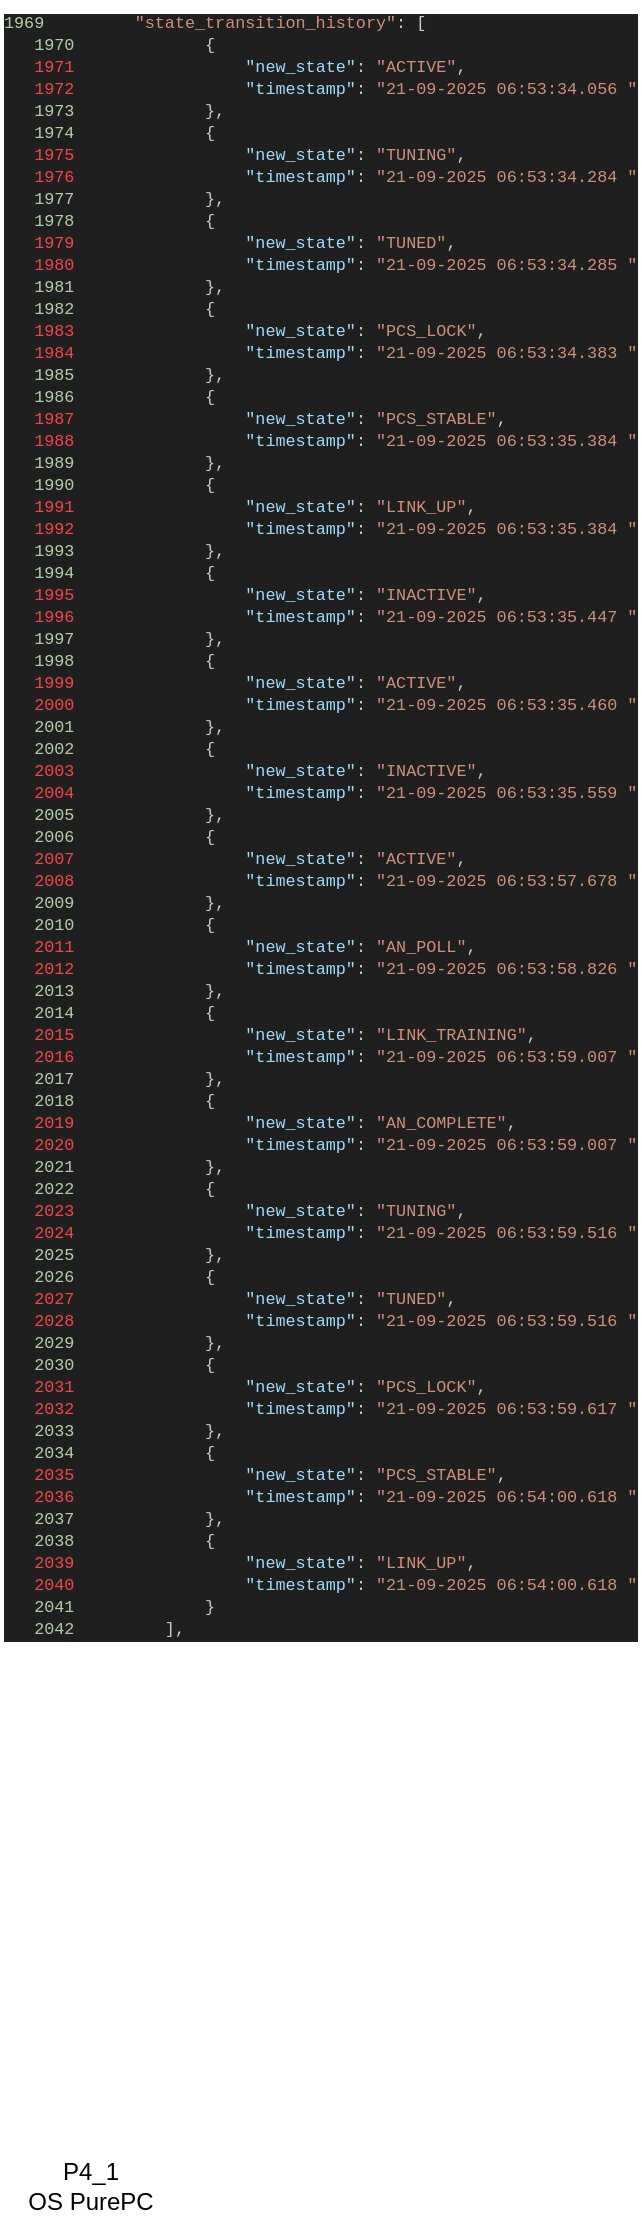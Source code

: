 <mxfile version="28.2.4">
  <diagram name="Page-1" id="SmlUBMyBDF8FT3aRErR4">
    <mxGraphModel dx="778" dy="478" grid="1" gridSize="10" guides="1" tooltips="1" connect="1" arrows="1" fold="1" page="1" pageScale="1" pageWidth="850" pageHeight="1100" math="0" shadow="0">
      <root>
        <mxCell id="0" />
        <mxCell id="1" parent="0" />
        <mxCell id="3XPpPY8xGiahGSAWAG1P-2" value="&lt;div style=&quot;color: #cccccc;background-color: #1f1f1f;font-family: Consolas, &#39;Courier New&#39;, monospace;font-weight: normal;font-size: 8.4px;line-height: 11px;white-space: pre;&quot;&gt;&lt;div&gt;&lt;span style=&quot;color: #b5cea8;&quot;&gt;1969&lt;/span&gt;&lt;span style=&quot;color: #cccccc;&quot;&gt; &amp;nbsp; &amp;nbsp; &amp;nbsp; &amp;nbsp; &lt;/span&gt;&lt;span style=&quot;color: #ce9178;&quot;&gt;&quot;state_transition_history&quot;&lt;/span&gt;&lt;span style=&quot;color: #cccccc;&quot;&gt;: [&lt;/span&gt;&lt;/div&gt;&lt;div&gt;&lt;span style=&quot;color: #cccccc;&quot;&gt;&amp;nbsp; &amp;nbsp;&lt;/span&gt;&lt;span style=&quot;color: #b5cea8;&quot;&gt;1970&lt;/span&gt;&lt;span style=&quot;color: #cccccc;&quot;&gt; &amp;nbsp; &amp;nbsp; &amp;nbsp; &amp;nbsp; &amp;nbsp; &amp;nbsp; {&lt;/span&gt;&lt;/div&gt;&lt;div&gt;&lt;span style=&quot;color: #cccccc;&quot;&gt;&amp;nbsp; &amp;nbsp;&lt;/span&gt;&lt;span style=&quot;color: #f44747;&quot;&gt;1971&lt;/span&gt;&lt;span style=&quot;color: #cccccc;&quot;&gt; &amp;nbsp; &amp;nbsp; &amp;nbsp; &amp;nbsp; &amp;nbsp; &amp;nbsp; &amp;nbsp; &amp;nbsp; &lt;/span&gt;&lt;span style=&quot;color: #9cdcfe;&quot;&gt;&quot;new_state&quot;&lt;/span&gt;&lt;span style=&quot;color: #cccccc;&quot;&gt;: &lt;/span&gt;&lt;span style=&quot;color: #ce9178;&quot;&gt;&quot;ACTIVE&quot;&lt;/span&gt;&lt;span style=&quot;color: #cccccc;&quot;&gt;,&lt;/span&gt;&lt;/div&gt;&lt;div&gt;&lt;span style=&quot;color: #cccccc;&quot;&gt;&amp;nbsp; &amp;nbsp;&lt;/span&gt;&lt;span style=&quot;color: #f44747;&quot;&gt;1972&lt;/span&gt;&lt;span style=&quot;color: #cccccc;&quot;&gt; &amp;nbsp; &amp;nbsp; &amp;nbsp; &amp;nbsp; &amp;nbsp; &amp;nbsp; &amp;nbsp; &amp;nbsp; &lt;/span&gt;&lt;span style=&quot;color: #9cdcfe;&quot;&gt;&quot;timestamp&quot;&lt;/span&gt;&lt;span style=&quot;color: #cccccc;&quot;&gt;: &lt;/span&gt;&lt;span style=&quot;color: #ce9178;&quot;&gt;&quot;21-09-2025 06:53:34.056 &quot;&lt;/span&gt;&lt;/div&gt;&lt;div&gt;&lt;span style=&quot;color: #cccccc;&quot;&gt;&amp;nbsp; &amp;nbsp;&lt;/span&gt;&lt;span style=&quot;color: #b5cea8;&quot;&gt;1973&lt;/span&gt;&lt;span style=&quot;color: #cccccc;&quot;&gt; &amp;nbsp; &amp;nbsp; &amp;nbsp; &amp;nbsp; &amp;nbsp; &amp;nbsp; },&lt;/span&gt;&lt;/div&gt;&lt;div&gt;&lt;span style=&quot;color: #cccccc;&quot;&gt;&amp;nbsp; &amp;nbsp;&lt;/span&gt;&lt;span style=&quot;color: #b5cea8;&quot;&gt;1974&lt;/span&gt;&lt;span style=&quot;color: #cccccc;&quot;&gt; &amp;nbsp; &amp;nbsp; &amp;nbsp; &amp;nbsp; &amp;nbsp; &amp;nbsp; {&lt;/span&gt;&lt;/div&gt;&lt;div&gt;&lt;span style=&quot;color: #cccccc;&quot;&gt;&amp;nbsp; &amp;nbsp;&lt;/span&gt;&lt;span style=&quot;color: #f44747;&quot;&gt;1975&lt;/span&gt;&lt;span style=&quot;color: #cccccc;&quot;&gt; &amp;nbsp; &amp;nbsp; &amp;nbsp; &amp;nbsp; &amp;nbsp; &amp;nbsp; &amp;nbsp; &amp;nbsp; &lt;/span&gt;&lt;span style=&quot;color: #9cdcfe;&quot;&gt;&quot;new_state&quot;&lt;/span&gt;&lt;span style=&quot;color: #cccccc;&quot;&gt;: &lt;/span&gt;&lt;span style=&quot;color: #ce9178;&quot;&gt;&quot;TUNING&quot;&lt;/span&gt;&lt;span style=&quot;color: #cccccc;&quot;&gt;,&lt;/span&gt;&lt;/div&gt;&lt;div&gt;&lt;span style=&quot;color: #cccccc;&quot;&gt;&amp;nbsp; &amp;nbsp;&lt;/span&gt;&lt;span style=&quot;color: #f44747;&quot;&gt;1976&lt;/span&gt;&lt;span style=&quot;color: #cccccc;&quot;&gt; &amp;nbsp; &amp;nbsp; &amp;nbsp; &amp;nbsp; &amp;nbsp; &amp;nbsp; &amp;nbsp; &amp;nbsp; &lt;/span&gt;&lt;span style=&quot;color: #9cdcfe;&quot;&gt;&quot;timestamp&quot;&lt;/span&gt;&lt;span style=&quot;color: #cccccc;&quot;&gt;: &lt;/span&gt;&lt;span style=&quot;color: #ce9178;&quot;&gt;&quot;21-09-2025 06:53:34.284 &quot;&lt;/span&gt;&lt;/div&gt;&lt;div&gt;&lt;span style=&quot;color: #cccccc;&quot;&gt;&amp;nbsp; &amp;nbsp;&lt;/span&gt;&lt;span style=&quot;color: #b5cea8;&quot;&gt;1977&lt;/span&gt;&lt;span style=&quot;color: #cccccc;&quot;&gt; &amp;nbsp; &amp;nbsp; &amp;nbsp; &amp;nbsp; &amp;nbsp; &amp;nbsp; },&lt;/span&gt;&lt;/div&gt;&lt;div&gt;&lt;span style=&quot;color: #cccccc;&quot;&gt;&amp;nbsp; &amp;nbsp;&lt;/span&gt;&lt;span style=&quot;color: #b5cea8;&quot;&gt;1978&lt;/span&gt;&lt;span style=&quot;color: #cccccc;&quot;&gt; &amp;nbsp; &amp;nbsp; &amp;nbsp; &amp;nbsp; &amp;nbsp; &amp;nbsp; {&lt;/span&gt;&lt;/div&gt;&lt;div&gt;&lt;span style=&quot;color: #cccccc;&quot;&gt;&amp;nbsp; &amp;nbsp;&lt;/span&gt;&lt;span style=&quot;color: #f44747;&quot;&gt;1979&lt;/span&gt;&lt;span style=&quot;color: #cccccc;&quot;&gt; &amp;nbsp; &amp;nbsp; &amp;nbsp; &amp;nbsp; &amp;nbsp; &amp;nbsp; &amp;nbsp; &amp;nbsp; &lt;/span&gt;&lt;span style=&quot;color: #9cdcfe;&quot;&gt;&quot;new_state&quot;&lt;/span&gt;&lt;span style=&quot;color: #cccccc;&quot;&gt;: &lt;/span&gt;&lt;span style=&quot;color: #ce9178;&quot;&gt;&quot;TUNED&quot;&lt;/span&gt;&lt;span style=&quot;color: #cccccc;&quot;&gt;,&lt;/span&gt;&lt;/div&gt;&lt;div&gt;&lt;span style=&quot;color: #cccccc;&quot;&gt;&amp;nbsp; &amp;nbsp;&lt;/span&gt;&lt;span style=&quot;color: #f44747;&quot;&gt;1980&lt;/span&gt;&lt;span style=&quot;color: #cccccc;&quot;&gt; &amp;nbsp; &amp;nbsp; &amp;nbsp; &amp;nbsp; &amp;nbsp; &amp;nbsp; &amp;nbsp; &amp;nbsp; &lt;/span&gt;&lt;span style=&quot;color: #9cdcfe;&quot;&gt;&quot;timestamp&quot;&lt;/span&gt;&lt;span style=&quot;color: #cccccc;&quot;&gt;: &lt;/span&gt;&lt;span style=&quot;color: #ce9178;&quot;&gt;&quot;21-09-2025 06:53:34.285 &quot;&lt;/span&gt;&lt;/div&gt;&lt;div&gt;&lt;span style=&quot;color: #cccccc;&quot;&gt;&amp;nbsp; &amp;nbsp;&lt;/span&gt;&lt;span style=&quot;color: #b5cea8;&quot;&gt;1981&lt;/span&gt;&lt;span style=&quot;color: #cccccc;&quot;&gt; &amp;nbsp; &amp;nbsp; &amp;nbsp; &amp;nbsp; &amp;nbsp; &amp;nbsp; },&lt;/span&gt;&lt;/div&gt;&lt;div&gt;&lt;span style=&quot;color: #cccccc;&quot;&gt;&amp;nbsp; &amp;nbsp;&lt;/span&gt;&lt;span style=&quot;color: #b5cea8;&quot;&gt;1982&lt;/span&gt;&lt;span style=&quot;color: #cccccc;&quot;&gt; &amp;nbsp; &amp;nbsp; &amp;nbsp; &amp;nbsp; &amp;nbsp; &amp;nbsp; {&lt;/span&gt;&lt;/div&gt;&lt;div&gt;&lt;span style=&quot;color: #cccccc;&quot;&gt;&amp;nbsp; &amp;nbsp;&lt;/span&gt;&lt;span style=&quot;color: #f44747;&quot;&gt;1983&lt;/span&gt;&lt;span style=&quot;color: #cccccc;&quot;&gt; &amp;nbsp; &amp;nbsp; &amp;nbsp; &amp;nbsp; &amp;nbsp; &amp;nbsp; &amp;nbsp; &amp;nbsp; &lt;/span&gt;&lt;span style=&quot;color: #9cdcfe;&quot;&gt;&quot;new_state&quot;&lt;/span&gt;&lt;span style=&quot;color: #cccccc;&quot;&gt;: &lt;/span&gt;&lt;span style=&quot;color: #ce9178;&quot;&gt;&quot;PCS_LOCK&quot;&lt;/span&gt;&lt;span style=&quot;color: #cccccc;&quot;&gt;,&lt;/span&gt;&lt;/div&gt;&lt;div&gt;&lt;span style=&quot;color: #cccccc;&quot;&gt;&amp;nbsp; &amp;nbsp;&lt;/span&gt;&lt;span style=&quot;color: #f44747;&quot;&gt;1984&lt;/span&gt;&lt;span style=&quot;color: #cccccc;&quot;&gt; &amp;nbsp; &amp;nbsp; &amp;nbsp; &amp;nbsp; &amp;nbsp; &amp;nbsp; &amp;nbsp; &amp;nbsp; &lt;/span&gt;&lt;span style=&quot;color: #9cdcfe;&quot;&gt;&quot;timestamp&quot;&lt;/span&gt;&lt;span style=&quot;color: #cccccc;&quot;&gt;: &lt;/span&gt;&lt;span style=&quot;color: #ce9178;&quot;&gt;&quot;21-09-2025 06:53:34.383 &quot;&lt;/span&gt;&lt;/div&gt;&lt;div&gt;&lt;span style=&quot;color: #cccccc;&quot;&gt;&amp;nbsp; &amp;nbsp;&lt;/span&gt;&lt;span style=&quot;color: #b5cea8;&quot;&gt;1985&lt;/span&gt;&lt;span style=&quot;color: #cccccc;&quot;&gt; &amp;nbsp; &amp;nbsp; &amp;nbsp; &amp;nbsp; &amp;nbsp; &amp;nbsp; },&lt;/span&gt;&lt;/div&gt;&lt;div&gt;&lt;span style=&quot;color: #cccccc;&quot;&gt;&amp;nbsp; &amp;nbsp;&lt;/span&gt;&lt;span style=&quot;color: #b5cea8;&quot;&gt;1986&lt;/span&gt;&lt;span style=&quot;color: #cccccc;&quot;&gt; &amp;nbsp; &amp;nbsp; &amp;nbsp; &amp;nbsp; &amp;nbsp; &amp;nbsp; {&lt;/span&gt;&lt;/div&gt;&lt;div&gt;&lt;span style=&quot;color: #cccccc;&quot;&gt;&amp;nbsp; &amp;nbsp;&lt;/span&gt;&lt;span style=&quot;color: #f44747;&quot;&gt;1987&lt;/span&gt;&lt;span style=&quot;color: #cccccc;&quot;&gt; &amp;nbsp; &amp;nbsp; &amp;nbsp; &amp;nbsp; &amp;nbsp; &amp;nbsp; &amp;nbsp; &amp;nbsp; &lt;/span&gt;&lt;span style=&quot;color: #9cdcfe;&quot;&gt;&quot;new_state&quot;&lt;/span&gt;&lt;span style=&quot;color: #cccccc;&quot;&gt;: &lt;/span&gt;&lt;span style=&quot;color: #ce9178;&quot;&gt;&quot;PCS_STABLE&quot;&lt;/span&gt;&lt;span style=&quot;color: #cccccc;&quot;&gt;,&lt;/span&gt;&lt;/div&gt;&lt;div&gt;&lt;span style=&quot;color: #cccccc;&quot;&gt;&amp;nbsp; &amp;nbsp;&lt;/span&gt;&lt;span style=&quot;color: #f44747;&quot;&gt;1988&lt;/span&gt;&lt;span style=&quot;color: #cccccc;&quot;&gt; &amp;nbsp; &amp;nbsp; &amp;nbsp; &amp;nbsp; &amp;nbsp; &amp;nbsp; &amp;nbsp; &amp;nbsp; &lt;/span&gt;&lt;span style=&quot;color: #9cdcfe;&quot;&gt;&quot;timestamp&quot;&lt;/span&gt;&lt;span style=&quot;color: #cccccc;&quot;&gt;: &lt;/span&gt;&lt;span style=&quot;color: #ce9178;&quot;&gt;&quot;21-09-2025 06:53:35.384 &quot;&lt;/span&gt;&lt;/div&gt;&lt;div&gt;&lt;span style=&quot;color: #cccccc;&quot;&gt;&amp;nbsp; &amp;nbsp;&lt;/span&gt;&lt;span style=&quot;color: #b5cea8;&quot;&gt;1989&lt;/span&gt;&lt;span style=&quot;color: #cccccc;&quot;&gt; &amp;nbsp; &amp;nbsp; &amp;nbsp; &amp;nbsp; &amp;nbsp; &amp;nbsp; },&lt;/span&gt;&lt;/div&gt;&lt;div&gt;&lt;span style=&quot;color: #cccccc;&quot;&gt;&amp;nbsp; &amp;nbsp;&lt;/span&gt;&lt;span style=&quot;color: #b5cea8;&quot;&gt;1990&lt;/span&gt;&lt;span style=&quot;color: #cccccc;&quot;&gt; &amp;nbsp; &amp;nbsp; &amp;nbsp; &amp;nbsp; &amp;nbsp; &amp;nbsp; {&lt;/span&gt;&lt;/div&gt;&lt;div&gt;&lt;span style=&quot;color: #cccccc;&quot;&gt;&amp;nbsp; &amp;nbsp;&lt;/span&gt;&lt;span style=&quot;color: #f44747;&quot;&gt;1991&lt;/span&gt;&lt;span style=&quot;color: #cccccc;&quot;&gt; &amp;nbsp; &amp;nbsp; &amp;nbsp; &amp;nbsp; &amp;nbsp; &amp;nbsp; &amp;nbsp; &amp;nbsp; &lt;/span&gt;&lt;span style=&quot;color: #9cdcfe;&quot;&gt;&quot;new_state&quot;&lt;/span&gt;&lt;span style=&quot;color: #cccccc;&quot;&gt;: &lt;/span&gt;&lt;span style=&quot;color: #ce9178;&quot;&gt;&quot;LINK_UP&quot;&lt;/span&gt;&lt;span style=&quot;color: #cccccc;&quot;&gt;,&lt;/span&gt;&lt;/div&gt;&lt;div&gt;&lt;span style=&quot;color: #cccccc;&quot;&gt;&amp;nbsp; &amp;nbsp;&lt;/span&gt;&lt;span style=&quot;color: #f44747;&quot;&gt;1992&lt;/span&gt;&lt;span style=&quot;color: #cccccc;&quot;&gt; &amp;nbsp; &amp;nbsp; &amp;nbsp; &amp;nbsp; &amp;nbsp; &amp;nbsp; &amp;nbsp; &amp;nbsp; &lt;/span&gt;&lt;span style=&quot;color: #9cdcfe;&quot;&gt;&quot;timestamp&quot;&lt;/span&gt;&lt;span style=&quot;color: #cccccc;&quot;&gt;: &lt;/span&gt;&lt;span style=&quot;color: #ce9178;&quot;&gt;&quot;21-09-2025 06:53:35.384 &quot;&lt;/span&gt;&lt;/div&gt;&lt;div&gt;&lt;span style=&quot;color: #cccccc;&quot;&gt;&amp;nbsp; &amp;nbsp;&lt;/span&gt;&lt;span style=&quot;color: #b5cea8;&quot;&gt;1993&lt;/span&gt;&lt;span style=&quot;color: #cccccc;&quot;&gt; &amp;nbsp; &amp;nbsp; &amp;nbsp; &amp;nbsp; &amp;nbsp; &amp;nbsp; },&lt;/span&gt;&lt;/div&gt;&lt;div&gt;&lt;span style=&quot;color: #cccccc;&quot;&gt;&amp;nbsp; &amp;nbsp;&lt;/span&gt;&lt;span style=&quot;color: #b5cea8;&quot;&gt;1994&lt;/span&gt;&lt;span style=&quot;color: #cccccc;&quot;&gt; &amp;nbsp; &amp;nbsp; &amp;nbsp; &amp;nbsp; &amp;nbsp; &amp;nbsp; {&lt;/span&gt;&lt;/div&gt;&lt;div&gt;&lt;span style=&quot;color: #cccccc;&quot;&gt;&amp;nbsp; &amp;nbsp;&lt;/span&gt;&lt;span style=&quot;color: #f44747;&quot;&gt;1995&lt;/span&gt;&lt;span style=&quot;color: #cccccc;&quot;&gt; &amp;nbsp; &amp;nbsp; &amp;nbsp; &amp;nbsp; &amp;nbsp; &amp;nbsp; &amp;nbsp; &amp;nbsp; &lt;/span&gt;&lt;span style=&quot;color: #9cdcfe;&quot;&gt;&quot;new_state&quot;&lt;/span&gt;&lt;span style=&quot;color: #cccccc;&quot;&gt;: &lt;/span&gt;&lt;span style=&quot;color: #ce9178;&quot;&gt;&quot;INACTIVE&quot;&lt;/span&gt;&lt;span style=&quot;color: #cccccc;&quot;&gt;,&lt;/span&gt;&lt;/div&gt;&lt;div&gt;&lt;span style=&quot;color: #cccccc;&quot;&gt;&amp;nbsp; &amp;nbsp;&lt;/span&gt;&lt;span style=&quot;color: #f44747;&quot;&gt;1996&lt;/span&gt;&lt;span style=&quot;color: #cccccc;&quot;&gt; &amp;nbsp; &amp;nbsp; &amp;nbsp; &amp;nbsp; &amp;nbsp; &amp;nbsp; &amp;nbsp; &amp;nbsp; &lt;/span&gt;&lt;span style=&quot;color: #9cdcfe;&quot;&gt;&quot;timestamp&quot;&lt;/span&gt;&lt;span style=&quot;color: #cccccc;&quot;&gt;: &lt;/span&gt;&lt;span style=&quot;color: #ce9178;&quot;&gt;&quot;21-09-2025 06:53:35.447 &quot;&lt;/span&gt;&lt;/div&gt;&lt;div&gt;&lt;span style=&quot;color: #cccccc;&quot;&gt;&amp;nbsp; &amp;nbsp;&lt;/span&gt;&lt;span style=&quot;color: #b5cea8;&quot;&gt;1997&lt;/span&gt;&lt;span style=&quot;color: #cccccc;&quot;&gt; &amp;nbsp; &amp;nbsp; &amp;nbsp; &amp;nbsp; &amp;nbsp; &amp;nbsp; },&lt;/span&gt;&lt;/div&gt;&lt;div&gt;&lt;span style=&quot;color: #cccccc;&quot;&gt;&amp;nbsp; &amp;nbsp;&lt;/span&gt;&lt;span style=&quot;color: #b5cea8;&quot;&gt;1998&lt;/span&gt;&lt;span style=&quot;color: #cccccc;&quot;&gt; &amp;nbsp; &amp;nbsp; &amp;nbsp; &amp;nbsp; &amp;nbsp; &amp;nbsp; {&lt;/span&gt;&lt;/div&gt;&lt;div&gt;&lt;span style=&quot;color: #cccccc;&quot;&gt;&amp;nbsp; &amp;nbsp;&lt;/span&gt;&lt;span style=&quot;color: #f44747;&quot;&gt;1999&lt;/span&gt;&lt;span style=&quot;color: #cccccc;&quot;&gt; &amp;nbsp; &amp;nbsp; &amp;nbsp; &amp;nbsp; &amp;nbsp; &amp;nbsp; &amp;nbsp; &amp;nbsp; &lt;/span&gt;&lt;span style=&quot;color: #9cdcfe;&quot;&gt;&quot;new_state&quot;&lt;/span&gt;&lt;span style=&quot;color: #cccccc;&quot;&gt;: &lt;/span&gt;&lt;span style=&quot;color: #ce9178;&quot;&gt;&quot;ACTIVE&quot;&lt;/span&gt;&lt;span style=&quot;color: #cccccc;&quot;&gt;,&lt;/span&gt;&lt;/div&gt;&lt;div&gt;&lt;span style=&quot;color: #cccccc;&quot;&gt;&amp;nbsp; &amp;nbsp;&lt;/span&gt;&lt;span style=&quot;color: #f44747;&quot;&gt;2000&lt;/span&gt;&lt;span style=&quot;color: #cccccc;&quot;&gt; &amp;nbsp; &amp;nbsp; &amp;nbsp; &amp;nbsp; &amp;nbsp; &amp;nbsp; &amp;nbsp; &amp;nbsp; &lt;/span&gt;&lt;span style=&quot;color: #9cdcfe;&quot;&gt;&quot;timestamp&quot;&lt;/span&gt;&lt;span style=&quot;color: #cccccc;&quot;&gt;: &lt;/span&gt;&lt;span style=&quot;color: #ce9178;&quot;&gt;&quot;21-09-2025 06:53:35.460 &quot;&lt;/span&gt;&lt;/div&gt;&lt;div&gt;&lt;span style=&quot;color: #cccccc;&quot;&gt;&amp;nbsp; &amp;nbsp;&lt;/span&gt;&lt;span style=&quot;color: #b5cea8;&quot;&gt;2001&lt;/span&gt;&lt;span style=&quot;color: #cccccc;&quot;&gt; &amp;nbsp; &amp;nbsp; &amp;nbsp; &amp;nbsp; &amp;nbsp; &amp;nbsp; },&lt;/span&gt;&lt;/div&gt;&lt;div&gt;&lt;span style=&quot;color: #cccccc;&quot;&gt;&amp;nbsp; &amp;nbsp;&lt;/span&gt;&lt;span style=&quot;color: #b5cea8;&quot;&gt;2002&lt;/span&gt;&lt;span style=&quot;color: #cccccc;&quot;&gt; &amp;nbsp; &amp;nbsp; &amp;nbsp; &amp;nbsp; &amp;nbsp; &amp;nbsp; {&lt;/span&gt;&lt;/div&gt;&lt;div&gt;&lt;span style=&quot;color: #cccccc;&quot;&gt;&amp;nbsp; &amp;nbsp;&lt;/span&gt;&lt;span style=&quot;color: #f44747;&quot;&gt;2003&lt;/span&gt;&lt;span style=&quot;color: #cccccc;&quot;&gt; &amp;nbsp; &amp;nbsp; &amp;nbsp; &amp;nbsp; &amp;nbsp; &amp;nbsp; &amp;nbsp; &amp;nbsp; &lt;/span&gt;&lt;span style=&quot;color: #9cdcfe;&quot;&gt;&quot;new_state&quot;&lt;/span&gt;&lt;span style=&quot;color: #cccccc;&quot;&gt;: &lt;/span&gt;&lt;span style=&quot;color: #ce9178;&quot;&gt;&quot;INACTIVE&quot;&lt;/span&gt;&lt;span style=&quot;color: #cccccc;&quot;&gt;,&lt;/span&gt;&lt;/div&gt;&lt;div&gt;&lt;span style=&quot;color: #cccccc;&quot;&gt;&amp;nbsp; &amp;nbsp;&lt;/span&gt;&lt;span style=&quot;color: #f44747;&quot;&gt;2004&lt;/span&gt;&lt;span style=&quot;color: #cccccc;&quot;&gt; &amp;nbsp; &amp;nbsp; &amp;nbsp; &amp;nbsp; &amp;nbsp; &amp;nbsp; &amp;nbsp; &amp;nbsp; &lt;/span&gt;&lt;span style=&quot;color: #9cdcfe;&quot;&gt;&quot;timestamp&quot;&lt;/span&gt;&lt;span style=&quot;color: #cccccc;&quot;&gt;: &lt;/span&gt;&lt;span style=&quot;color: #ce9178;&quot;&gt;&quot;21-09-2025 06:53:35.559 &quot;&lt;/span&gt;&lt;/div&gt;&lt;div&gt;&lt;span style=&quot;color: #cccccc;&quot;&gt;&amp;nbsp; &amp;nbsp;&lt;/span&gt;&lt;span style=&quot;color: #b5cea8;&quot;&gt;2005&lt;/span&gt;&lt;span style=&quot;color: #cccccc;&quot;&gt; &amp;nbsp; &amp;nbsp; &amp;nbsp; &amp;nbsp; &amp;nbsp; &amp;nbsp; },&lt;/span&gt;&lt;/div&gt;&lt;div&gt;&lt;span style=&quot;color: #cccccc;&quot;&gt;&amp;nbsp; &amp;nbsp;&lt;/span&gt;&lt;span style=&quot;color: #b5cea8;&quot;&gt;2006&lt;/span&gt;&lt;span style=&quot;color: #cccccc;&quot;&gt; &amp;nbsp; &amp;nbsp; &amp;nbsp; &amp;nbsp; &amp;nbsp; &amp;nbsp; {&lt;/span&gt;&lt;/div&gt;&lt;div&gt;&lt;span style=&quot;color: #cccccc;&quot;&gt;&amp;nbsp; &amp;nbsp;&lt;/span&gt;&lt;span style=&quot;color: #f44747;&quot;&gt;2007&lt;/span&gt;&lt;span style=&quot;color: #cccccc;&quot;&gt; &amp;nbsp; &amp;nbsp; &amp;nbsp; &amp;nbsp; &amp;nbsp; &amp;nbsp; &amp;nbsp; &amp;nbsp; &lt;/span&gt;&lt;span style=&quot;color: #9cdcfe;&quot;&gt;&quot;new_state&quot;&lt;/span&gt;&lt;span style=&quot;color: #cccccc;&quot;&gt;: &lt;/span&gt;&lt;span style=&quot;color: #ce9178;&quot;&gt;&quot;ACTIVE&quot;&lt;/span&gt;&lt;span style=&quot;color: #cccccc;&quot;&gt;,&lt;/span&gt;&lt;/div&gt;&lt;div&gt;&lt;span style=&quot;color: #cccccc;&quot;&gt;&amp;nbsp; &amp;nbsp;&lt;/span&gt;&lt;span style=&quot;color: #f44747;&quot;&gt;2008&lt;/span&gt;&lt;span style=&quot;color: #cccccc;&quot;&gt; &amp;nbsp; &amp;nbsp; &amp;nbsp; &amp;nbsp; &amp;nbsp; &amp;nbsp; &amp;nbsp; &amp;nbsp; &lt;/span&gt;&lt;span style=&quot;color: #9cdcfe;&quot;&gt;&quot;timestamp&quot;&lt;/span&gt;&lt;span style=&quot;color: #cccccc;&quot;&gt;: &lt;/span&gt;&lt;span style=&quot;color: #ce9178;&quot;&gt;&quot;21-09-2025 06:53:57.678 &quot;&lt;/span&gt;&lt;/div&gt;&lt;div&gt;&lt;span style=&quot;color: #cccccc;&quot;&gt;&amp;nbsp; &amp;nbsp;&lt;/span&gt;&lt;span style=&quot;color: #b5cea8;&quot;&gt;2009&lt;/span&gt;&lt;span style=&quot;color: #cccccc;&quot;&gt; &amp;nbsp; &amp;nbsp; &amp;nbsp; &amp;nbsp; &amp;nbsp; &amp;nbsp; },&lt;/span&gt;&lt;/div&gt;&lt;div&gt;&lt;span style=&quot;color: #cccccc;&quot;&gt;&amp;nbsp; &amp;nbsp;&lt;/span&gt;&lt;span style=&quot;color: #b5cea8;&quot;&gt;2010&lt;/span&gt;&lt;span style=&quot;color: #cccccc;&quot;&gt; &amp;nbsp; &amp;nbsp; &amp;nbsp; &amp;nbsp; &amp;nbsp; &amp;nbsp; {&lt;/span&gt;&lt;/div&gt;&lt;div&gt;&lt;span style=&quot;color: #cccccc;&quot;&gt;&amp;nbsp; &amp;nbsp;&lt;/span&gt;&lt;span style=&quot;color: #f44747;&quot;&gt;2011&lt;/span&gt;&lt;span style=&quot;color: #cccccc;&quot;&gt; &amp;nbsp; &amp;nbsp; &amp;nbsp; &amp;nbsp; &amp;nbsp; &amp;nbsp; &amp;nbsp; &amp;nbsp; &lt;/span&gt;&lt;span style=&quot;color: #9cdcfe;&quot;&gt;&quot;new_state&quot;&lt;/span&gt;&lt;span style=&quot;color: #cccccc;&quot;&gt;: &lt;/span&gt;&lt;span style=&quot;color: #ce9178;&quot;&gt;&quot;AN_POLL&quot;&lt;/span&gt;&lt;span style=&quot;color: #cccccc;&quot;&gt;,&lt;/span&gt;&lt;/div&gt;&lt;div&gt;&lt;span style=&quot;color: #cccccc;&quot;&gt;&amp;nbsp; &amp;nbsp;&lt;/span&gt;&lt;span style=&quot;color: #f44747;&quot;&gt;2012&lt;/span&gt;&lt;span style=&quot;color: #cccccc;&quot;&gt; &amp;nbsp; &amp;nbsp; &amp;nbsp; &amp;nbsp; &amp;nbsp; &amp;nbsp; &amp;nbsp; &amp;nbsp; &lt;/span&gt;&lt;span style=&quot;color: #9cdcfe;&quot;&gt;&quot;timestamp&quot;&lt;/span&gt;&lt;span style=&quot;color: #cccccc;&quot;&gt;: &lt;/span&gt;&lt;span style=&quot;color: #ce9178;&quot;&gt;&quot;21-09-2025 06:53:58.826 &quot;&lt;/span&gt;&lt;/div&gt;&lt;div&gt;&lt;span style=&quot;color: #cccccc;&quot;&gt;&amp;nbsp; &amp;nbsp;&lt;/span&gt;&lt;span style=&quot;color: #b5cea8;&quot;&gt;2013&lt;/span&gt;&lt;span style=&quot;color: #cccccc;&quot;&gt; &amp;nbsp; &amp;nbsp; &amp;nbsp; &amp;nbsp; &amp;nbsp; &amp;nbsp; },&lt;/span&gt;&lt;/div&gt;&lt;div&gt;&lt;span style=&quot;color: #cccccc;&quot;&gt;&amp;nbsp; &amp;nbsp;&lt;/span&gt;&lt;span style=&quot;color: #b5cea8;&quot;&gt;2014&lt;/span&gt;&lt;span style=&quot;color: #cccccc;&quot;&gt; &amp;nbsp; &amp;nbsp; &amp;nbsp; &amp;nbsp; &amp;nbsp; &amp;nbsp; {&lt;/span&gt;&lt;/div&gt;&lt;div&gt;&lt;span style=&quot;color: #cccccc;&quot;&gt;&amp;nbsp; &amp;nbsp;&lt;/span&gt;&lt;span style=&quot;color: #f44747;&quot;&gt;2015&lt;/span&gt;&lt;span style=&quot;color: #cccccc;&quot;&gt; &amp;nbsp; &amp;nbsp; &amp;nbsp; &amp;nbsp; &amp;nbsp; &amp;nbsp; &amp;nbsp; &amp;nbsp; &lt;/span&gt;&lt;span style=&quot;color: #9cdcfe;&quot;&gt;&quot;new_state&quot;&lt;/span&gt;&lt;span style=&quot;color: #cccccc;&quot;&gt;: &lt;/span&gt;&lt;span style=&quot;color: #ce9178;&quot;&gt;&quot;LINK_TRAINING&quot;&lt;/span&gt;&lt;span style=&quot;color: #cccccc;&quot;&gt;,&lt;/span&gt;&lt;/div&gt;&lt;div&gt;&lt;span style=&quot;color: #cccccc;&quot;&gt;&amp;nbsp; &amp;nbsp;&lt;/span&gt;&lt;span style=&quot;color: #f44747;&quot;&gt;2016&lt;/span&gt;&lt;span style=&quot;color: #cccccc;&quot;&gt; &amp;nbsp; &amp;nbsp; &amp;nbsp; &amp;nbsp; &amp;nbsp; &amp;nbsp; &amp;nbsp; &amp;nbsp; &lt;/span&gt;&lt;span style=&quot;color: #9cdcfe;&quot;&gt;&quot;timestamp&quot;&lt;/span&gt;&lt;span style=&quot;color: #cccccc;&quot;&gt;: &lt;/span&gt;&lt;span style=&quot;color: #ce9178;&quot;&gt;&quot;21-09-2025 06:53:59.007 &quot;&lt;/span&gt;&lt;/div&gt;&lt;div&gt;&lt;span style=&quot;color: #cccccc;&quot;&gt;&amp;nbsp; &amp;nbsp;&lt;/span&gt;&lt;span style=&quot;color: #b5cea8;&quot;&gt;2017&lt;/span&gt;&lt;span style=&quot;color: #cccccc;&quot;&gt; &amp;nbsp; &amp;nbsp; &amp;nbsp; &amp;nbsp; &amp;nbsp; &amp;nbsp; },&lt;/span&gt;&lt;/div&gt;&lt;div&gt;&lt;span style=&quot;color: #cccccc;&quot;&gt;&amp;nbsp; &amp;nbsp;&lt;/span&gt;&lt;span style=&quot;color: #b5cea8;&quot;&gt;2018&lt;/span&gt;&lt;span style=&quot;color: #cccccc;&quot;&gt; &amp;nbsp; &amp;nbsp; &amp;nbsp; &amp;nbsp; &amp;nbsp; &amp;nbsp; {&lt;/span&gt;&lt;/div&gt;&lt;div&gt;&lt;span style=&quot;color: #cccccc;&quot;&gt;&amp;nbsp; &amp;nbsp;&lt;/span&gt;&lt;span style=&quot;color: #f44747;&quot;&gt;2019&lt;/span&gt;&lt;span style=&quot;color: #cccccc;&quot;&gt; &amp;nbsp; &amp;nbsp; &amp;nbsp; &amp;nbsp; &amp;nbsp; &amp;nbsp; &amp;nbsp; &amp;nbsp; &lt;/span&gt;&lt;span style=&quot;color: #9cdcfe;&quot;&gt;&quot;new_state&quot;&lt;/span&gt;&lt;span style=&quot;color: #cccccc;&quot;&gt;: &lt;/span&gt;&lt;span style=&quot;color: #ce9178;&quot;&gt;&quot;AN_COMPLETE&quot;&lt;/span&gt;&lt;span style=&quot;color: #cccccc;&quot;&gt;,&lt;/span&gt;&lt;/div&gt;&lt;div&gt;&lt;span style=&quot;color: #cccccc;&quot;&gt;&amp;nbsp; &amp;nbsp;&lt;/span&gt;&lt;span style=&quot;color: #f44747;&quot;&gt;2020&lt;/span&gt;&lt;span style=&quot;color: #cccccc;&quot;&gt; &amp;nbsp; &amp;nbsp; &amp;nbsp; &amp;nbsp; &amp;nbsp; &amp;nbsp; &amp;nbsp; &amp;nbsp; &lt;/span&gt;&lt;span style=&quot;color: #9cdcfe;&quot;&gt;&quot;timestamp&quot;&lt;/span&gt;&lt;span style=&quot;color: #cccccc;&quot;&gt;: &lt;/span&gt;&lt;span style=&quot;color: #ce9178;&quot;&gt;&quot;21-09-2025 06:53:59.007 &quot;&lt;/span&gt;&lt;/div&gt;&lt;div&gt;&lt;span style=&quot;color: #cccccc;&quot;&gt;&amp;nbsp; &amp;nbsp;&lt;/span&gt;&lt;span style=&quot;color: #b5cea8;&quot;&gt;2021&lt;/span&gt;&lt;span style=&quot;color: #cccccc;&quot;&gt; &amp;nbsp; &amp;nbsp; &amp;nbsp; &amp;nbsp; &amp;nbsp; &amp;nbsp; },&lt;/span&gt;&lt;/div&gt;&lt;div&gt;&lt;span style=&quot;color: #cccccc;&quot;&gt;&amp;nbsp; &amp;nbsp;&lt;/span&gt;&lt;span style=&quot;color: #b5cea8;&quot;&gt;2022&lt;/span&gt;&lt;span style=&quot;color: #cccccc;&quot;&gt; &amp;nbsp; &amp;nbsp; &amp;nbsp; &amp;nbsp; &amp;nbsp; &amp;nbsp; {&lt;/span&gt;&lt;/div&gt;&lt;div&gt;&lt;span style=&quot;color: #cccccc;&quot;&gt;&amp;nbsp; &amp;nbsp;&lt;/span&gt;&lt;span style=&quot;color: #f44747;&quot;&gt;2023&lt;/span&gt;&lt;span style=&quot;color: #cccccc;&quot;&gt; &amp;nbsp; &amp;nbsp; &amp;nbsp; &amp;nbsp; &amp;nbsp; &amp;nbsp; &amp;nbsp; &amp;nbsp; &lt;/span&gt;&lt;span style=&quot;color: #9cdcfe;&quot;&gt;&quot;new_state&quot;&lt;/span&gt;&lt;span style=&quot;color: #cccccc;&quot;&gt;: &lt;/span&gt;&lt;span style=&quot;color: #ce9178;&quot;&gt;&quot;TUNING&quot;&lt;/span&gt;&lt;span style=&quot;color: #cccccc;&quot;&gt;,&lt;/span&gt;&lt;/div&gt;&lt;div&gt;&lt;span style=&quot;color: #cccccc;&quot;&gt;&amp;nbsp; &amp;nbsp;&lt;/span&gt;&lt;span style=&quot;color: #f44747;&quot;&gt;2024&lt;/span&gt;&lt;span style=&quot;color: #cccccc;&quot;&gt; &amp;nbsp; &amp;nbsp; &amp;nbsp; &amp;nbsp; &amp;nbsp; &amp;nbsp; &amp;nbsp; &amp;nbsp; &lt;/span&gt;&lt;span style=&quot;color: #9cdcfe;&quot;&gt;&quot;timestamp&quot;&lt;/span&gt;&lt;span style=&quot;color: #cccccc;&quot;&gt;: &lt;/span&gt;&lt;span style=&quot;color: #ce9178;&quot;&gt;&quot;21-09-2025 06:53:59.516 &quot;&lt;/span&gt;&lt;/div&gt;&lt;div&gt;&lt;span style=&quot;color: #cccccc;&quot;&gt;&amp;nbsp; &amp;nbsp;&lt;/span&gt;&lt;span style=&quot;color: #b5cea8;&quot;&gt;2025&lt;/span&gt;&lt;span style=&quot;color: #cccccc;&quot;&gt; &amp;nbsp; &amp;nbsp; &amp;nbsp; &amp;nbsp; &amp;nbsp; &amp;nbsp; },&lt;/span&gt;&lt;/div&gt;&lt;div&gt;&lt;span style=&quot;color: #cccccc;&quot;&gt;&amp;nbsp; &amp;nbsp;&lt;/span&gt;&lt;span style=&quot;color: #b5cea8;&quot;&gt;2026&lt;/span&gt;&lt;span style=&quot;color: #cccccc;&quot;&gt; &amp;nbsp; &amp;nbsp; &amp;nbsp; &amp;nbsp; &amp;nbsp; &amp;nbsp; {&lt;/span&gt;&lt;/div&gt;&lt;div&gt;&lt;span style=&quot;color: #cccccc;&quot;&gt;&amp;nbsp; &amp;nbsp;&lt;/span&gt;&lt;span style=&quot;color: #f44747;&quot;&gt;2027&lt;/span&gt;&lt;span style=&quot;color: #cccccc;&quot;&gt; &amp;nbsp; &amp;nbsp; &amp;nbsp; &amp;nbsp; &amp;nbsp; &amp;nbsp; &amp;nbsp; &amp;nbsp; &lt;/span&gt;&lt;span style=&quot;color: #9cdcfe;&quot;&gt;&quot;new_state&quot;&lt;/span&gt;&lt;span style=&quot;color: #cccccc;&quot;&gt;: &lt;/span&gt;&lt;span style=&quot;color: #ce9178;&quot;&gt;&quot;TUNED&quot;&lt;/span&gt;&lt;span style=&quot;color: #cccccc;&quot;&gt;,&lt;/span&gt;&lt;/div&gt;&lt;div&gt;&lt;span style=&quot;color: #cccccc;&quot;&gt;&amp;nbsp; &amp;nbsp;&lt;/span&gt;&lt;span style=&quot;color: #f44747;&quot;&gt;2028&lt;/span&gt;&lt;span style=&quot;color: #cccccc;&quot;&gt; &amp;nbsp; &amp;nbsp; &amp;nbsp; &amp;nbsp; &amp;nbsp; &amp;nbsp; &amp;nbsp; &amp;nbsp; &lt;/span&gt;&lt;span style=&quot;color: #9cdcfe;&quot;&gt;&quot;timestamp&quot;&lt;/span&gt;&lt;span style=&quot;color: #cccccc;&quot;&gt;: &lt;/span&gt;&lt;span style=&quot;color: #ce9178;&quot;&gt;&quot;21-09-2025 06:53:59.516 &quot;&lt;/span&gt;&lt;/div&gt;&lt;div&gt;&lt;span style=&quot;color: #cccccc;&quot;&gt;&amp;nbsp; &amp;nbsp;&lt;/span&gt;&lt;span style=&quot;color: #b5cea8;&quot;&gt;2029&lt;/span&gt;&lt;span style=&quot;color: #cccccc;&quot;&gt; &amp;nbsp; &amp;nbsp; &amp;nbsp; &amp;nbsp; &amp;nbsp; &amp;nbsp; },&lt;/span&gt;&lt;/div&gt;&lt;div&gt;&lt;span style=&quot;color: #cccccc;&quot;&gt;&amp;nbsp; &amp;nbsp;&lt;/span&gt;&lt;span style=&quot;color: #b5cea8;&quot;&gt;2030&lt;/span&gt;&lt;span style=&quot;color: #cccccc;&quot;&gt; &amp;nbsp; &amp;nbsp; &amp;nbsp; &amp;nbsp; &amp;nbsp; &amp;nbsp; {&lt;/span&gt;&lt;/div&gt;&lt;div&gt;&lt;span style=&quot;color: #cccccc;&quot;&gt;&amp;nbsp; &amp;nbsp;&lt;/span&gt;&lt;span style=&quot;color: #f44747;&quot;&gt;2031&lt;/span&gt;&lt;span style=&quot;color: #cccccc;&quot;&gt; &amp;nbsp; &amp;nbsp; &amp;nbsp; &amp;nbsp; &amp;nbsp; &amp;nbsp; &amp;nbsp; &amp;nbsp; &lt;/span&gt;&lt;span style=&quot;color: #9cdcfe;&quot;&gt;&quot;new_state&quot;&lt;/span&gt;&lt;span style=&quot;color: #cccccc;&quot;&gt;: &lt;/span&gt;&lt;span style=&quot;color: #ce9178;&quot;&gt;&quot;PCS_LOCK&quot;&lt;/span&gt;&lt;span style=&quot;color: #cccccc;&quot;&gt;,&lt;/span&gt;&lt;/div&gt;&lt;div&gt;&lt;span style=&quot;color: #cccccc;&quot;&gt;&amp;nbsp; &amp;nbsp;&lt;/span&gt;&lt;span style=&quot;color: #f44747;&quot;&gt;2032&lt;/span&gt;&lt;span style=&quot;color: #cccccc;&quot;&gt; &amp;nbsp; &amp;nbsp; &amp;nbsp; &amp;nbsp; &amp;nbsp; &amp;nbsp; &amp;nbsp; &amp;nbsp; &lt;/span&gt;&lt;span style=&quot;color: #9cdcfe;&quot;&gt;&quot;timestamp&quot;&lt;/span&gt;&lt;span style=&quot;color: #cccccc;&quot;&gt;: &lt;/span&gt;&lt;span style=&quot;color: #ce9178;&quot;&gt;&quot;21-09-2025 06:53:59.617 &quot;&lt;/span&gt;&lt;/div&gt;&lt;div&gt;&lt;span style=&quot;color: #cccccc;&quot;&gt;&amp;nbsp; &amp;nbsp;&lt;/span&gt;&lt;span style=&quot;color: #b5cea8;&quot;&gt;2033&lt;/span&gt;&lt;span style=&quot;color: #cccccc;&quot;&gt; &amp;nbsp; &amp;nbsp; &amp;nbsp; &amp;nbsp; &amp;nbsp; &amp;nbsp; },&lt;/span&gt;&lt;/div&gt;&lt;div&gt;&lt;span style=&quot;color: #cccccc;&quot;&gt;&amp;nbsp; &amp;nbsp;&lt;/span&gt;&lt;span style=&quot;color: #b5cea8;&quot;&gt;2034&lt;/span&gt;&lt;span style=&quot;color: #cccccc;&quot;&gt; &amp;nbsp; &amp;nbsp; &amp;nbsp; &amp;nbsp; &amp;nbsp; &amp;nbsp; {&lt;/span&gt;&lt;/div&gt;&lt;div&gt;&lt;span style=&quot;color: #cccccc;&quot;&gt;&amp;nbsp; &amp;nbsp;&lt;/span&gt;&lt;span style=&quot;color: #f44747;&quot;&gt;2035&lt;/span&gt;&lt;span style=&quot;color: #cccccc;&quot;&gt; &amp;nbsp; &amp;nbsp; &amp;nbsp; &amp;nbsp; &amp;nbsp; &amp;nbsp; &amp;nbsp; &amp;nbsp; &lt;/span&gt;&lt;span style=&quot;color: #9cdcfe;&quot;&gt;&quot;new_state&quot;&lt;/span&gt;&lt;span style=&quot;color: #cccccc;&quot;&gt;: &lt;/span&gt;&lt;span style=&quot;color: #ce9178;&quot;&gt;&quot;PCS_STABLE&quot;&lt;/span&gt;&lt;span style=&quot;color: #cccccc;&quot;&gt;,&lt;/span&gt;&lt;/div&gt;&lt;div&gt;&lt;span style=&quot;color: #cccccc;&quot;&gt;&amp;nbsp; &amp;nbsp;&lt;/span&gt;&lt;span style=&quot;color: #f44747;&quot;&gt;2036&lt;/span&gt;&lt;span style=&quot;color: #cccccc;&quot;&gt; &amp;nbsp; &amp;nbsp; &amp;nbsp; &amp;nbsp; &amp;nbsp; &amp;nbsp; &amp;nbsp; &amp;nbsp; &lt;/span&gt;&lt;span style=&quot;color: #9cdcfe;&quot;&gt;&quot;timestamp&quot;&lt;/span&gt;&lt;span style=&quot;color: #cccccc;&quot;&gt;: &lt;/span&gt;&lt;span style=&quot;color: #ce9178;&quot;&gt;&quot;21-09-2025 06:54:00.618 &quot;&lt;/span&gt;&lt;/div&gt;&lt;div&gt;&lt;span style=&quot;color: #cccccc;&quot;&gt;&amp;nbsp; &amp;nbsp;&lt;/span&gt;&lt;span style=&quot;color: #b5cea8;&quot;&gt;2037&lt;/span&gt;&lt;span style=&quot;color: #cccccc;&quot;&gt; &amp;nbsp; &amp;nbsp; &amp;nbsp; &amp;nbsp; &amp;nbsp; &amp;nbsp; },&lt;/span&gt;&lt;/div&gt;&lt;div&gt;&lt;span style=&quot;color: #cccccc;&quot;&gt;&amp;nbsp; &amp;nbsp;&lt;/span&gt;&lt;span style=&quot;color: #b5cea8;&quot;&gt;2038&lt;/span&gt;&lt;span style=&quot;color: #cccccc;&quot;&gt; &amp;nbsp; &amp;nbsp; &amp;nbsp; &amp;nbsp; &amp;nbsp; &amp;nbsp; {&lt;/span&gt;&lt;/div&gt;&lt;div&gt;&lt;span style=&quot;color: #cccccc;&quot;&gt;&amp;nbsp; &amp;nbsp;&lt;/span&gt;&lt;span style=&quot;color: #f44747;&quot;&gt;2039&lt;/span&gt;&lt;span style=&quot;color: #cccccc;&quot;&gt; &amp;nbsp; &amp;nbsp; &amp;nbsp; &amp;nbsp; &amp;nbsp; &amp;nbsp; &amp;nbsp; &amp;nbsp; &lt;/span&gt;&lt;span style=&quot;color: #9cdcfe;&quot;&gt;&quot;new_state&quot;&lt;/span&gt;&lt;span style=&quot;color: #cccccc;&quot;&gt;: &lt;/span&gt;&lt;span style=&quot;color: #ce9178;&quot;&gt;&quot;LINK_UP&quot;&lt;/span&gt;&lt;span style=&quot;color: #cccccc;&quot;&gt;,&lt;/span&gt;&lt;/div&gt;&lt;div&gt;&lt;span style=&quot;color: #cccccc;&quot;&gt;&amp;nbsp; &amp;nbsp;&lt;/span&gt;&lt;span style=&quot;color: #f44747;&quot;&gt;2040&lt;/span&gt;&lt;span style=&quot;color: #cccccc;&quot;&gt; &amp;nbsp; &amp;nbsp; &amp;nbsp; &amp;nbsp; &amp;nbsp; &amp;nbsp; &amp;nbsp; &amp;nbsp; &lt;/span&gt;&lt;span style=&quot;color: #9cdcfe;&quot;&gt;&quot;timestamp&quot;&lt;/span&gt;&lt;span style=&quot;color: #cccccc;&quot;&gt;: &lt;/span&gt;&lt;span style=&quot;color: #ce9178;&quot;&gt;&quot;21-09-2025 06:54:00.618 &quot;&lt;/span&gt;&lt;/div&gt;&lt;div&gt;&lt;span style=&quot;color: #cccccc;&quot;&gt;&amp;nbsp; &amp;nbsp;&lt;/span&gt;&lt;span style=&quot;color: #b5cea8;&quot;&gt;2041&lt;/span&gt;&lt;span style=&quot;color: #cccccc;&quot;&gt; &amp;nbsp; &amp;nbsp; &amp;nbsp; &amp;nbsp; &amp;nbsp; &amp;nbsp; }&lt;/span&gt;&lt;/div&gt;&lt;div&gt;&lt;span style=&quot;color: #cccccc;&quot;&gt;&amp;nbsp; &amp;nbsp;&lt;/span&gt;&lt;span style=&quot;color: #b5cea8;&quot;&gt;2042&lt;/span&gt;&lt;span style=&quot;color: #cccccc;&quot;&gt; &amp;nbsp; &amp;nbsp; &amp;nbsp; &amp;nbsp; ],&lt;/span&gt;&lt;/div&gt;&lt;/div&gt;" style="text;whiteSpace=wrap;html=1;" parent="1" vertex="1">
          <mxGeometry x="65" y="100" width="320" height="840" as="geometry" />
        </mxCell>
        <mxCell id="3XPpPY8xGiahGSAWAG1P-3" value="P4_1&lt;div&gt;OS PurePC&lt;/div&gt;" style="text;html=1;align=center;verticalAlign=middle;resizable=0;points=[];autosize=1;strokeColor=none;fillColor=none;" parent="1" vertex="1">
          <mxGeometry x="65" y="1173" width="90" height="40" as="geometry" />
        </mxCell>
      </root>
    </mxGraphModel>
  </diagram>
</mxfile>
